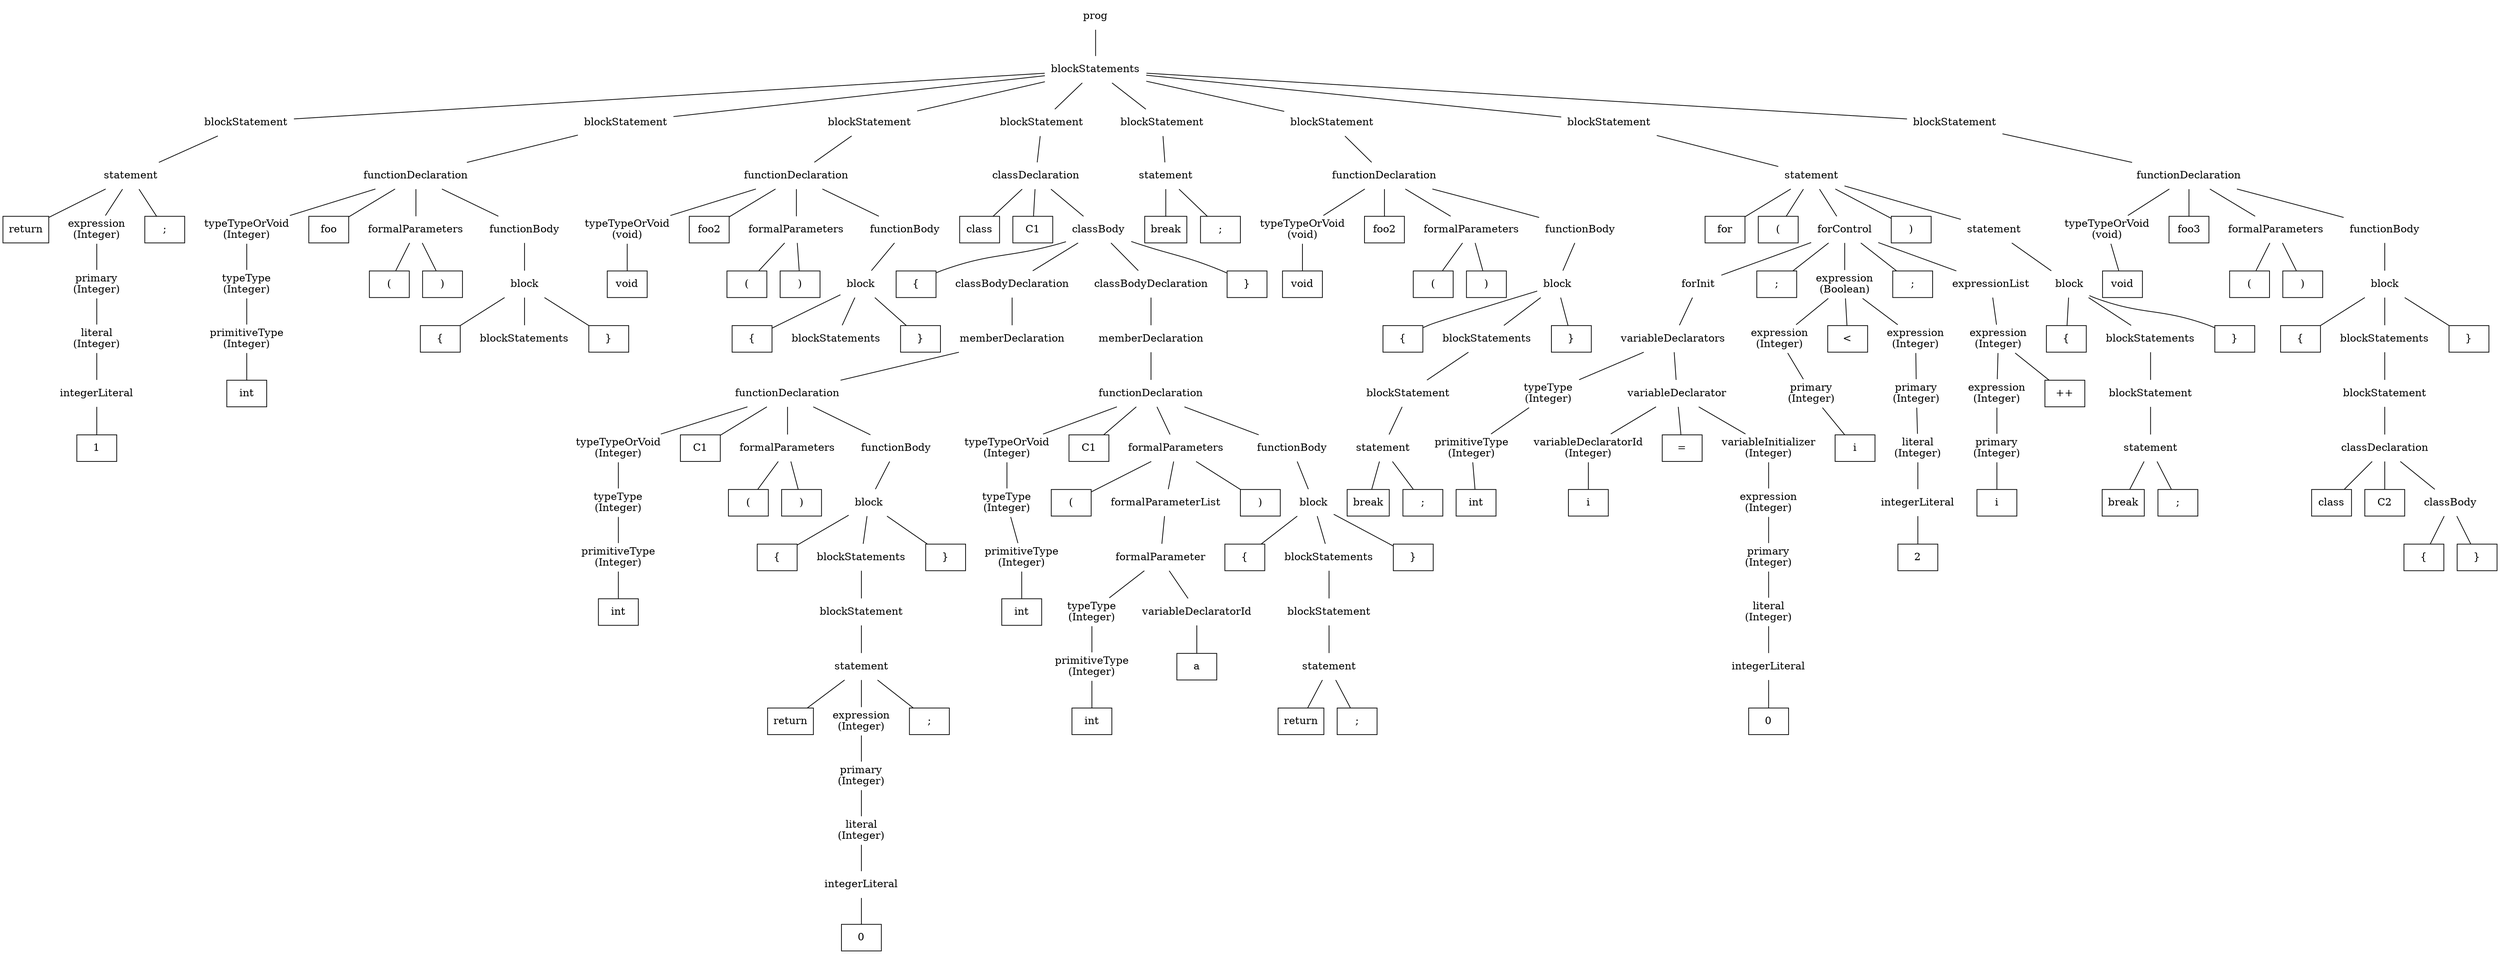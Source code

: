 graph at {
node [shape=plaintext]
0 [label="prog"]
1 [label="blockStatements"]
0 -- 1
2 [label="blockStatement"]
1 -- 2
3 [label="statement"]
2 -- 3
4 [label="return" shape=rectangle]
3 -- 4
5 [label="expression"]
3 -- 5
6 [label="primary"]
5 -- 6
7 [label="literal"]
6 -- 7
8 [label="integerLiteral"]
7 -- 8
9 [label="1" shape=rectangle]
8 -- 9
10 [label=";" shape=rectangle]
3 -- 10
11 [label="blockStatement"]
1 -- 11
12 [label="functionDeclaration"]
11 -- 12
13 [label="typeTypeOrVoid"]
12 -- 13
14 [label="typeType"]
13 -- 14
15 [label="primitiveType"]
14 -- 15
16 [label="int" shape=rectangle]
15 -- 16
17 [label="foo" shape=rectangle]
12 -- 17
18 [label="formalParameters"]
12 -- 18
19 [label="(" shape=rectangle]
18 -- 19
20 [label=")" shape=rectangle]
18 -- 20
21 [label="functionBody"]
12 -- 21
22 [label="block"]
21 -- 22
23 [label="{" shape=rectangle]
22 -- 23
24 [label="blockStatements"]
22 -- 24
25 [label="}" shape=rectangle]
22 -- 25
26 [label="blockStatement"]
1 -- 26
27 [label="functionDeclaration"]
26 -- 27
28 [label="typeTypeOrVoid"]
27 -- 28
29 [label="void" shape=rectangle]
28 -- 29
30 [label="foo2" shape=rectangle]
27 -- 30
31 [label="formalParameters"]
27 -- 31
32 [label="(" shape=rectangle]
31 -- 32
33 [label=")" shape=rectangle]
31 -- 33
34 [label="functionBody"]
27 -- 34
35 [label="block"]
34 -- 35
36 [label="{" shape=rectangle]
35 -- 36
37 [label="blockStatements"]
35 -- 37
38 [label="}" shape=rectangle]
35 -- 38
39 [label="blockStatement"]
1 -- 39
40 [label="classDeclaration"]
39 -- 40
41 [label="class" shape=rectangle]
40 -- 41
42 [label="C1" shape=rectangle]
40 -- 42
43 [label="classBody"]
40 -- 43
44 [label="{" shape=rectangle]
43 -- 44
45 [label="classBodyDeclaration"]
43 -- 45
46 [label="memberDeclaration"]
45 -- 46
47 [label="functionDeclaration"]
46 -- 47
48 [label="typeTypeOrVoid"]
47 -- 48
49 [label="typeType"]
48 -- 49
50 [label="primitiveType"]
49 -- 50
51 [label="int" shape=rectangle]
50 -- 51
52 [label="C1" shape=rectangle]
47 -- 52
53 [label="formalParameters"]
47 -- 53
54 [label="(" shape=rectangle]
53 -- 54
55 [label=")" shape=rectangle]
53 -- 55
56 [label="functionBody"]
47 -- 56
57 [label="block"]
56 -- 57
58 [label="{" shape=rectangle]
57 -- 58
59 [label="blockStatements"]
57 -- 59
60 [label="blockStatement"]
59 -- 60
61 [label="statement"]
60 -- 61
62 [label="return" shape=rectangle]
61 -- 62
63 [label="expression"]
61 -- 63
64 [label="primary"]
63 -- 64
65 [label="literal"]
64 -- 65
66 [label="integerLiteral"]
65 -- 66
67 [label="0" shape=rectangle]
66 -- 67
68 [label=";" shape=rectangle]
61 -- 68
69 [label="}" shape=rectangle]
57 -- 69
70 [label="classBodyDeclaration"]
43 -- 70
71 [label="memberDeclaration"]
70 -- 71
72 [label="functionDeclaration"]
71 -- 72
73 [label="typeTypeOrVoid"]
72 -- 73
74 [label="typeType"]
73 -- 74
75 [label="primitiveType"]
74 -- 75
76 [label="int" shape=rectangle]
75 -- 76
77 [label="C1" shape=rectangle]
72 -- 77
78 [label="formalParameters"]
72 -- 78
79 [label="(" shape=rectangle]
78 -- 79
80 [label="formalParameterList"]
78 -- 80
81 [label="formalParameter"]
80 -- 81
82 [label="typeType"]
81 -- 82
83 [label="primitiveType"]
82 -- 83
84 [label="int" shape=rectangle]
83 -- 84
85 [label="variableDeclaratorId"]
81 -- 85
86 [label="a" shape=rectangle]
85 -- 86
87 [label=")" shape=rectangle]
78 -- 87
88 [label="functionBody"]
72 -- 88
89 [label="block"]
88 -- 89
90 [label="{" shape=rectangle]
89 -- 90
91 [label="blockStatements"]
89 -- 91
92 [label="blockStatement"]
91 -- 92
93 [label="statement"]
92 -- 93
94 [label="return" shape=rectangle]
93 -- 94
95 [label=";" shape=rectangle]
93 -- 95
96 [label="}" shape=rectangle]
89 -- 96
97 [label="}" shape=rectangle]
43 -- 97
98 [label="blockStatement"]
1 -- 98
99 [label="statement"]
98 -- 99
100 [label="break" shape=rectangle]
99 -- 100
101 [label=";" shape=rectangle]
99 -- 101
102 [label="blockStatement"]
1 -- 102
103 [label="functionDeclaration"]
102 -- 103
104 [label="typeTypeOrVoid"]
103 -- 104
105 [label="void" shape=rectangle]
104 -- 105
106 [label="foo2" shape=rectangle]
103 -- 106
107 [label="formalParameters"]
103 -- 107
108 [label="(" shape=rectangle]
107 -- 108
109 [label=")" shape=rectangle]
107 -- 109
110 [label="functionBody"]
103 -- 110
111 [label="block"]
110 -- 111
112 [label="{" shape=rectangle]
111 -- 112
113 [label="blockStatements"]
111 -- 113
114 [label="blockStatement"]
113 -- 114
115 [label="statement"]
114 -- 115
116 [label="break" shape=rectangle]
115 -- 116
117 [label=";" shape=rectangle]
115 -- 117
118 [label="}" shape=rectangle]
111 -- 118
119 [label="blockStatement"]
1 -- 119
120 [label="statement"]
119 -- 120
121 [label="for" shape=rectangle]
120 -- 121
122 [label="(" shape=rectangle]
120 -- 122
123 [label="forControl"]
120 -- 123
124 [label="forInit"]
123 -- 124
125 [label="variableDeclarators"]
124 -- 125
126 [label="typeType"]
125 -- 126
127 [label="primitiveType"]
126 -- 127
128 [label="int" shape=rectangle]
127 -- 128
129 [label="variableDeclarator"]
125 -- 129
130 [label="variableDeclaratorId"]
129 -- 130
131 [label="i" shape=rectangle]
130 -- 131
132 [label="=" shape=rectangle]
129 -- 132
133 [label="variableInitializer"]
129 -- 133
134 [label="expression"]
133 -- 134
135 [label="primary"]
134 -- 135
136 [label="literal"]
135 -- 136
137 [label="integerLiteral"]
136 -- 137
138 [label="0" shape=rectangle]
137 -- 138
139 [label=";" shape=rectangle]
123 -- 139
140 [label="expression"]
123 -- 140
141 [label="expression"]
140 -- 141
142 [label="primary"]
141 -- 142
143 [label="i" shape=rectangle]
142 -- 143
144 [label="<" shape=rectangle]
140 -- 144
145 [label="expression"]
140 -- 145
146 [label="primary"]
145 -- 146
147 [label="literal"]
146 -- 147
148 [label="integerLiteral"]
147 -- 148
149 [label="2" shape=rectangle]
148 -- 149
150 [label=";" shape=rectangle]
123 -- 150
151 [label="expressionList"]
123 -- 151
152 [label="expression"]
151 -- 152
153 [label="expression"]
152 -- 153
154 [label="primary"]
153 -- 154
155 [label="i" shape=rectangle]
154 -- 155
156 [label="++" shape=rectangle]
152 -- 156
157 [label=")" shape=rectangle]
120 -- 157
158 [label="statement"]
120 -- 158
159 [label="block"]
158 -- 159
160 [label="{" shape=rectangle]
159 -- 160
161 [label="blockStatements"]
159 -- 161
162 [label="blockStatement"]
161 -- 162
163 [label="statement"]
162 -- 163
164 [label="break" shape=rectangle]
163 -- 164
165 [label=";" shape=rectangle]
163 -- 165
166 [label="}" shape=rectangle]
159 -- 166
167 [label="blockStatement"]
1 -- 167
168 [label="functionDeclaration"]
167 -- 168
169 [label="typeTypeOrVoid"]
168 -- 169
170 [label="void" shape=rectangle]
169 -- 170
171 [label="foo3" shape=rectangle]
168 -- 171
172 [label="formalParameters"]
168 -- 172
173 [label="(" shape=rectangle]
172 -- 173
174 [label=")" shape=rectangle]
172 -- 174
175 [label="functionBody"]
168 -- 175
176 [label="block"]
175 -- 176
177 [label="{" shape=rectangle]
176 -- 177
178 [label="blockStatements"]
176 -- 178
179 [label="blockStatement"]
178 -- 179
180 [label="classDeclaration"]
179 -- 180
181 [label="class" shape=rectangle]
180 -- 181
182 [label="C2" shape=rectangle]
180 -- 182
183 [label="classBody"]
180 -- 183
184 [label="{" shape=rectangle]
183 -- 184
185 [label="}" shape=rectangle]
183 -- 185
186 [label="}" shape=rectangle]
176 -- 186
15 [label="primitiveType\n(Integer)"]
14 [label="typeType\n(Integer)"]
13 [label="typeTypeOrVoid\n(Integer)"]
28 [label="typeTypeOrVoid\n(void)"]
50 [label="primitiveType\n(Integer)"]
49 [label="typeType\n(Integer)"]
48 [label="typeTypeOrVoid\n(Integer)"]
75 [label="primitiveType\n(Integer)"]
74 [label="typeType\n(Integer)"]
73 [label="typeTypeOrVoid\n(Integer)"]
83 [label="primitiveType\n(Integer)"]
82 [label="typeType\n(Integer)"]
104 [label="typeTypeOrVoid\n(void)"]
127 [label="primitiveType\n(Integer)"]
126 [label="typeType\n(Integer)"]
169 [label="typeTypeOrVoid\n(void)"]
7 [label="literal\n(Integer)"]
6 [label="primary\n(Integer)"]
5 [label="expression\n(Integer)"]
65 [label="literal\n(Integer)"]
64 [label="primary\n(Integer)"]
63 [label="expression\n(Integer)"]
130 [label="variableDeclaratorId\n(Integer)"]
136 [label="literal\n(Integer)"]
135 [label="primary\n(Integer)"]
134 [label="expression\n(Integer)"]
133 [label="variableInitializer\n(Integer)"]
142 [label="primary\n(Integer)"]
141 [label="expression\n(Integer)"]
147 [label="literal\n(Integer)"]
146 [label="primary\n(Integer)"]
145 [label="expression\n(Integer)"]
140 [label="expression\n(Boolean)"]
154 [label="primary\n(Integer)"]
153 [label="expression\n(Integer)"]
152 [label="expression\n(Integer)"]
}

